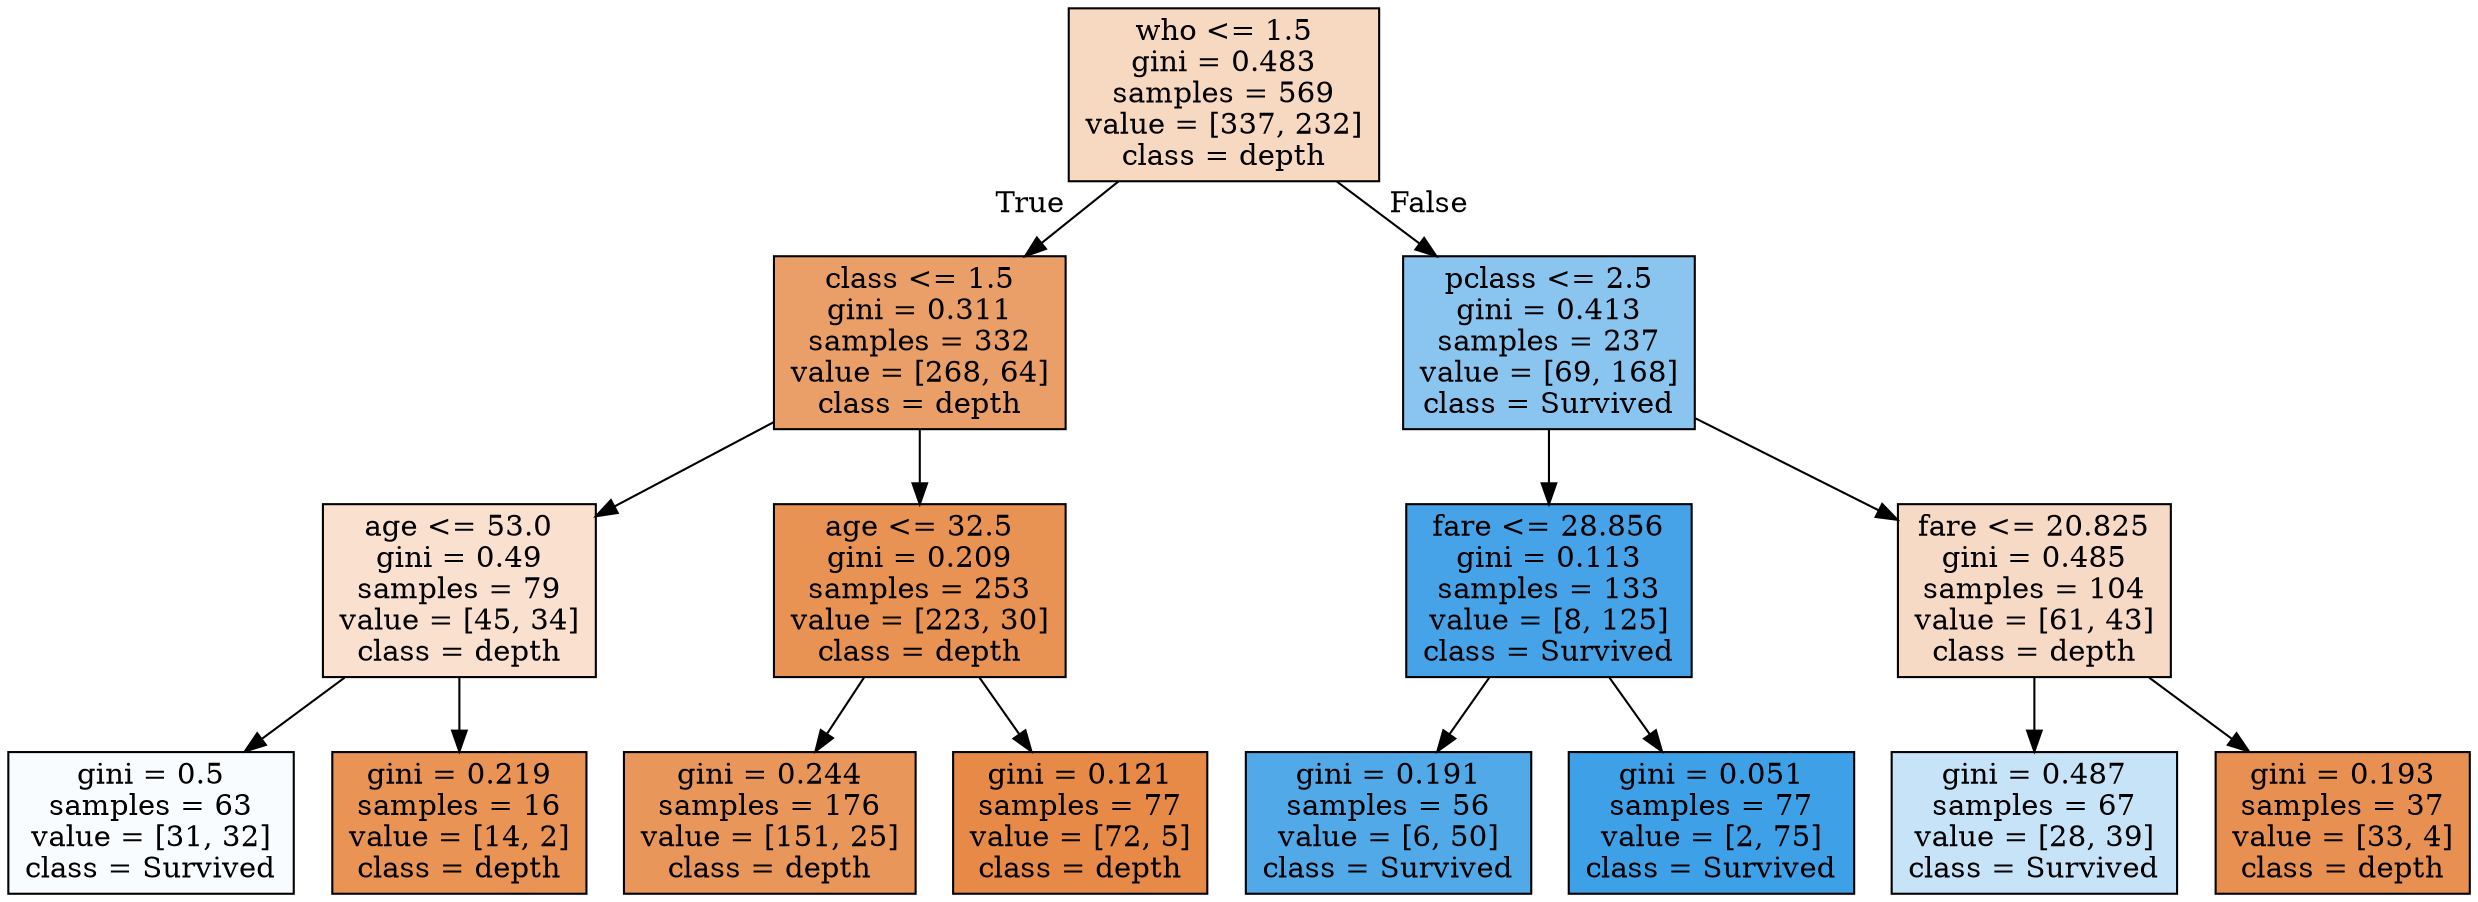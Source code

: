 digraph Tree {
node [shape=box, style="filled", color="black"] ;
0 [label="who <= 1.5\ngini = 0.483\nsamples = 569\nvalue = [337, 232]\nclass = depth", fillcolor="#f7d8c1"] ;
1 [label="class <= 1.5\ngini = 0.311\nsamples = 332\nvalue = [268, 64]\nclass = depth", fillcolor="#eb9f68"] ;
0 -> 1 [labeldistance=2.5, labelangle=45, headlabel="True"] ;
2 [label="age <= 53.0\ngini = 0.49\nsamples = 79\nvalue = [45, 34]\nclass = depth", fillcolor="#f9e0cf"] ;
1 -> 2 ;
3 [label="gini = 0.5\nsamples = 63\nvalue = [31, 32]\nclass = Survived", fillcolor="#f9fcfe"] ;
2 -> 3 ;
4 [label="gini = 0.219\nsamples = 16\nvalue = [14, 2]\nclass = depth", fillcolor="#e99355"] ;
2 -> 4 ;
5 [label="age <= 32.5\ngini = 0.209\nsamples = 253\nvalue = [223, 30]\nclass = depth", fillcolor="#e89254"] ;
1 -> 5 ;
6 [label="gini = 0.244\nsamples = 176\nvalue = [151, 25]\nclass = depth", fillcolor="#e9965a"] ;
5 -> 6 ;
7 [label="gini = 0.121\nsamples = 77\nvalue = [72, 5]\nclass = depth", fillcolor="#e78a47"] ;
5 -> 7 ;
8 [label="pclass <= 2.5\ngini = 0.413\nsamples = 237\nvalue = [69, 168]\nclass = Survived", fillcolor="#8ac5f0"] ;
0 -> 8 [labeldistance=2.5, labelangle=-45, headlabel="False"] ;
9 [label="fare <= 28.856\ngini = 0.113\nsamples = 133\nvalue = [8, 125]\nclass = Survived", fillcolor="#46a3e7"] ;
8 -> 9 ;
10 [label="gini = 0.191\nsamples = 56\nvalue = [6, 50]\nclass = Survived", fillcolor="#51a9e8"] ;
9 -> 10 ;
11 [label="gini = 0.051\nsamples = 77\nvalue = [2, 75]\nclass = Survived", fillcolor="#3ea0e6"] ;
9 -> 11 ;
12 [label="fare <= 20.825\ngini = 0.485\nsamples = 104\nvalue = [61, 43]\nclass = depth", fillcolor="#f7dac5"] ;
8 -> 12 ;
13 [label="gini = 0.487\nsamples = 67\nvalue = [28, 39]\nclass = Survived", fillcolor="#c7e3f8"] ;
12 -> 13 ;
14 [label="gini = 0.193\nsamples = 37\nvalue = [33, 4]\nclass = depth", fillcolor="#e89051"] ;
12 -> 14 ;
}